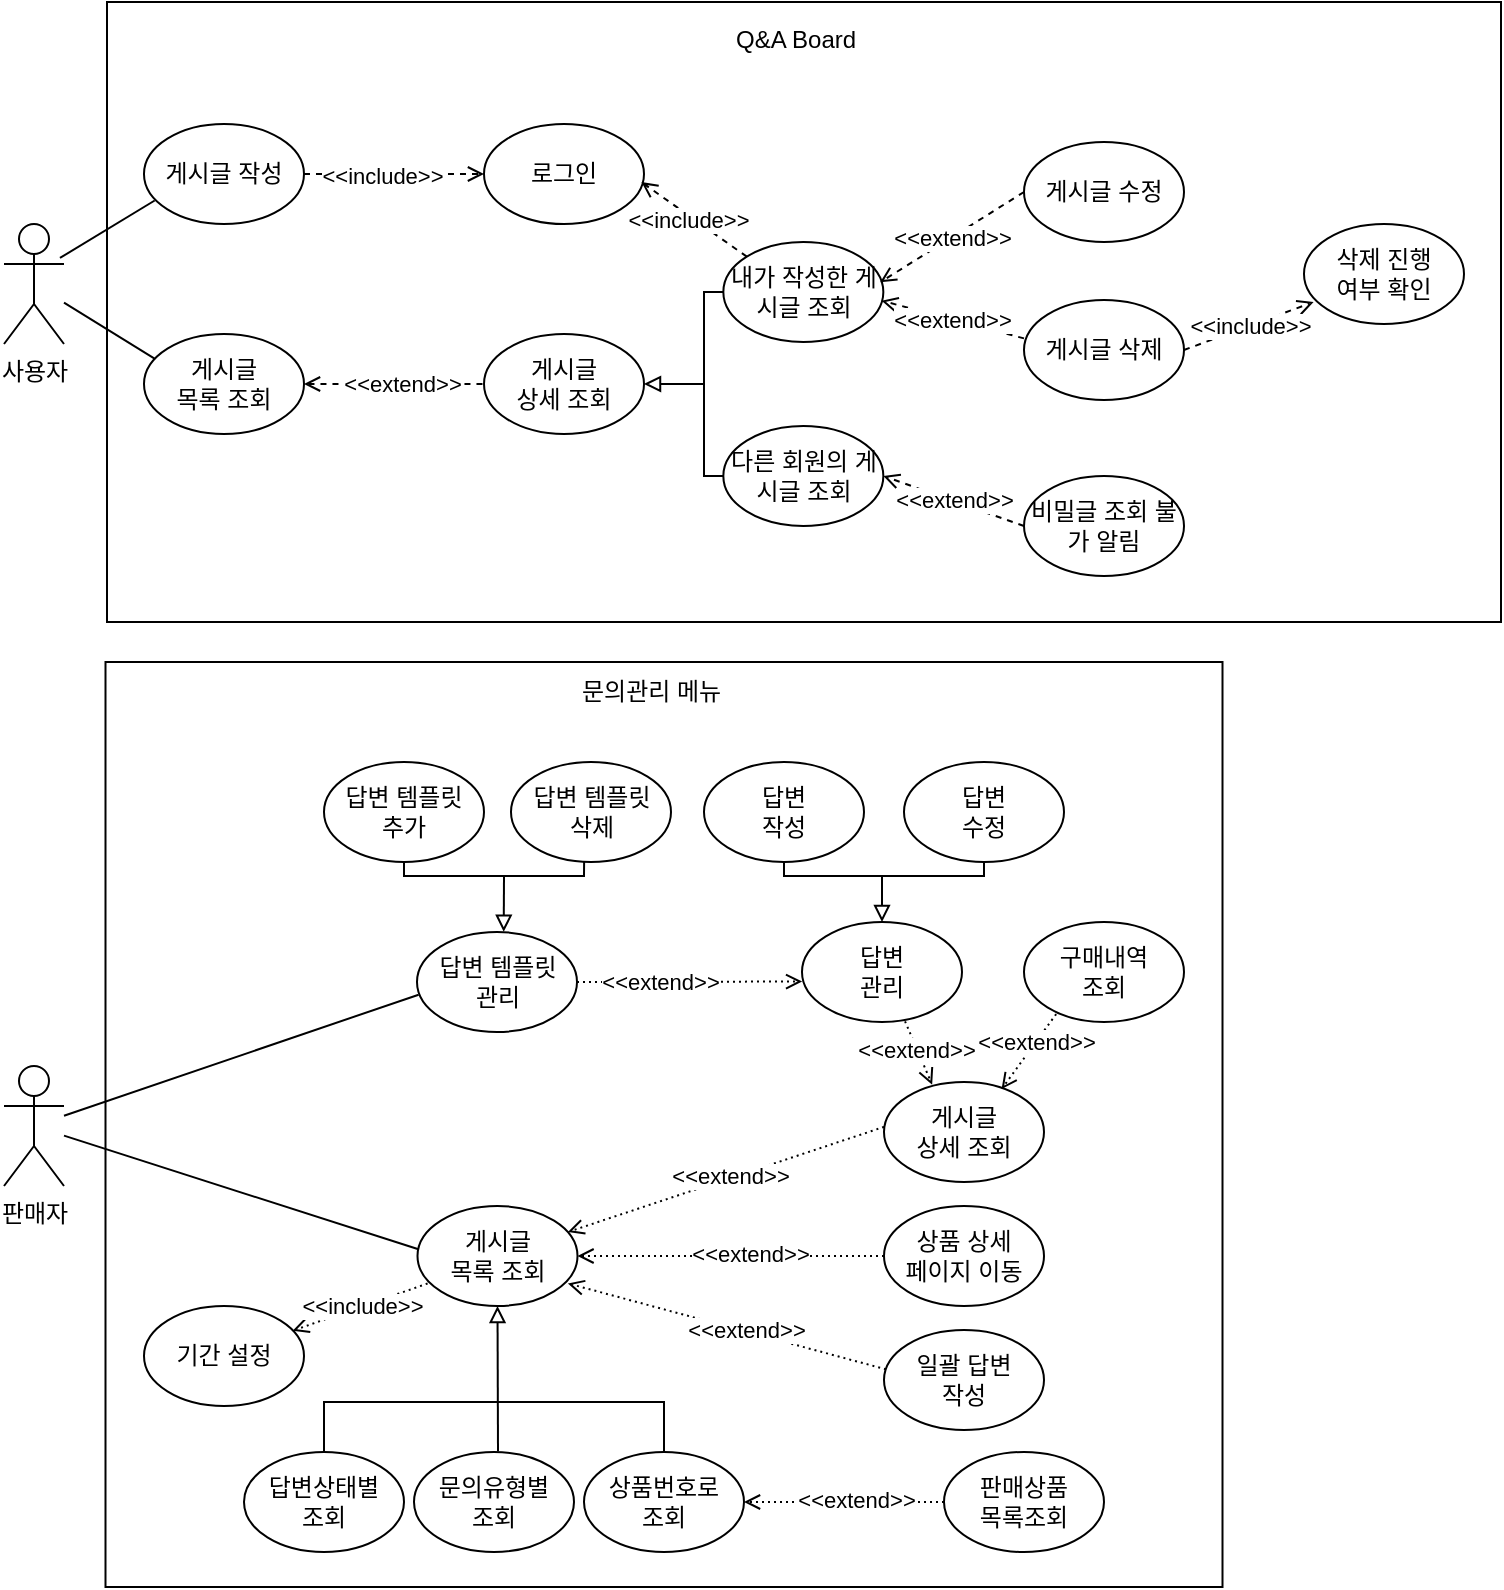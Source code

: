 <mxfile version="21.5.0" type="device">
  <diagram name="페이지-1" id="sCeh7js2PacDHhThQP-2">
    <mxGraphModel dx="1484" dy="764" grid="1" gridSize="10" guides="1" tooltips="1" connect="1" arrows="1" fold="1" page="1" pageScale="1" pageWidth="827" pageHeight="1169" math="0" shadow="0">
      <root>
        <mxCell id="0" />
        <mxCell id="1" parent="0" />
        <mxCell id="3dexwqq_Uw5oGMPtdeeT-1" value="" style="rounded=0;whiteSpace=wrap;html=1;fillColor=none;container=0;" parent="1" vertex="1">
          <mxGeometry x="81.5" y="10" width="697" height="310" as="geometry" />
        </mxCell>
        <mxCell id="u32HJfG-j2qVjE7ilr1I-1" value="사용자" style="shape=umlActor;verticalLabelPosition=bottom;verticalAlign=top;html=1;" parent="1" vertex="1">
          <mxGeometry x="30" y="121" width="30" height="60" as="geometry" />
        </mxCell>
        <mxCell id="u32HJfG-j2qVjE7ilr1I-16" value="" style="endArrow=none;endFill=0;endSize=12;html=1;rounded=0;startArrow=none;startFill=0;entryX=0.071;entryY=0.251;entryDx=0;entryDy=0;entryPerimeter=0;" parent="1" source="u32HJfG-j2qVjE7ilr1I-1" target="u32HJfG-j2qVjE7ilr1I-4" edge="1">
          <mxGeometry width="160" relative="1" as="geometry">
            <mxPoint x="60" y="114" as="sourcePoint" />
            <mxPoint x="350" y="164" as="targetPoint" />
          </mxGeometry>
        </mxCell>
        <mxCell id="3dexwqq_Uw5oGMPtdeeT-2" value="Q&amp;amp;A Board" style="text;strokeColor=none;fillColor=none;align=left;verticalAlign=middle;spacingLeft=4;spacingRight=4;overflow=hidden;points=[[0,0.5],[1,0.5]];portConstraint=eastwest;rotatable=0;whiteSpace=wrap;html=1;" parent="1" vertex="1">
          <mxGeometry x="389.998" y="14" width="80" height="30" as="geometry" />
        </mxCell>
        <mxCell id="3dexwqq_Uw5oGMPtdeeT-24" value="" style="rounded=0;whiteSpace=wrap;html=1;fillColor=none;" parent="1" vertex="1">
          <mxGeometry x="80.75" y="340" width="558.5" height="462.5" as="geometry" />
        </mxCell>
        <mxCell id="3dexwqq_Uw5oGMPtdeeT-25" value="판매자" style="shape=umlActor;verticalLabelPosition=bottom;verticalAlign=top;html=1;" parent="1" vertex="1">
          <mxGeometry x="30" y="542" width="30" height="60" as="geometry" />
        </mxCell>
        <mxCell id="3dexwqq_Uw5oGMPtdeeT-27" value="문의관리 메뉴" style="text;strokeColor=none;fillColor=none;align=left;verticalAlign=middle;spacingLeft=4;spacingRight=4;overflow=hidden;points=[[0,0.5],[1,0.5]];portConstraint=eastwest;rotatable=0;whiteSpace=wrap;html=1;" parent="1" vertex="1">
          <mxGeometry x="313.25" y="340" width="93.5" height="30" as="geometry" />
        </mxCell>
        <mxCell id="3dexwqq_Uw5oGMPtdeeT-35" value="" style="endArrow=none;endFill=0;endSize=12;html=1;rounded=0;entryX=0.006;entryY=0.433;entryDx=0;entryDy=0;entryPerimeter=0;" parent="1" source="3dexwqq_Uw5oGMPtdeeT-25" target="3dexwqq_Uw5oGMPtdeeT-32" edge="1">
          <mxGeometry width="160" relative="1" as="geometry">
            <mxPoint x="186.8" y="527.6" as="sourcePoint" />
            <mxPoint x="220" y="455" as="targetPoint" />
          </mxGeometry>
        </mxCell>
        <mxCell id="JiDMJ8DDpeodRAaJG3Ce-58" value="" style="endArrow=none;endFill=0;endSize=12;html=1;rounded=0;entryX=0.01;entryY=0.627;entryDx=0;entryDy=0;entryPerimeter=0;" edge="1" parent="1" source="3dexwqq_Uw5oGMPtdeeT-25" target="JiDMJ8DDpeodRAaJG3Ce-57">
          <mxGeometry width="160" relative="1" as="geometry">
            <mxPoint x="186.64" y="507.0" as="sourcePoint" />
            <mxPoint x="272" y="569" as="targetPoint" />
          </mxGeometry>
        </mxCell>
        <mxCell id="JiDMJ8DDpeodRAaJG3Ce-82" value="" style="endArrow=none;endFill=0;endSize=12;html=1;rounded=0;startArrow=none;startFill=0;entryX=0.067;entryY=0.765;entryDx=0;entryDy=0;exitX=0.933;exitY=0.283;exitDx=0;exitDy=0;exitPerimeter=0;entryPerimeter=0;" edge="1" parent="1" source="u32HJfG-j2qVjE7ilr1I-1" target="u32HJfG-j2qVjE7ilr1I-5">
          <mxGeometry width="160" relative="1" as="geometry">
            <mxPoint x="70" y="165" as="sourcePoint" />
            <mxPoint x="113" y="176" as="targetPoint" />
          </mxGeometry>
        </mxCell>
        <mxCell id="JiDMJ8DDpeodRAaJG3Ce-104" value="" style="group" vertex="1" connectable="0" parent="1">
          <mxGeometry x="100" y="390" width="520" height="395" as="geometry" />
        </mxCell>
        <mxCell id="3dexwqq_Uw5oGMPtdeeT-32" value="게시글 &lt;br&gt;목록 조회" style="ellipse;whiteSpace=wrap;html=1;" parent="JiDMJ8DDpeodRAaJG3Ce-104" vertex="1">
          <mxGeometry x="136.75" y="222" width="80" height="50" as="geometry" />
        </mxCell>
        <mxCell id="3dexwqq_Uw5oGMPtdeeT-38" style="edgeStyle=orthogonalEdgeStyle;rounded=0;orthogonalLoop=1;jettySize=auto;html=1;exitX=0.5;exitY=1;exitDx=0;exitDy=0;" parent="JiDMJ8DDpeodRAaJG3Ce-104" source="3dexwqq_Uw5oGMPtdeeT-32" target="3dexwqq_Uw5oGMPtdeeT-32" edge="1">
          <mxGeometry relative="1" as="geometry" />
        </mxCell>
        <mxCell id="JiDMJ8DDpeodRAaJG3Ce-48" value="기간 설정" style="ellipse;whiteSpace=wrap;html=1;" vertex="1" parent="JiDMJ8DDpeodRAaJG3Ce-104">
          <mxGeometry y="272" width="80" height="50" as="geometry" />
        </mxCell>
        <mxCell id="JiDMJ8DDpeodRAaJG3Ce-49" value="&amp;lt;&amp;lt;include&amp;gt;&amp;gt;" style="rounded=0;orthogonalLoop=1;jettySize=auto;html=1;dashed=1;dashPattern=1 2;endArrow=open;endFill=0;entryX=0.929;entryY=0.247;entryDx=0;entryDy=0;entryPerimeter=0;exitX=0.063;exitY=0.775;exitDx=0;exitDy=0;exitPerimeter=0;" edge="1" parent="JiDMJ8DDpeodRAaJG3Ce-104" source="3dexwqq_Uw5oGMPtdeeT-32" target="JiDMJ8DDpeodRAaJG3Ce-48">
          <mxGeometry x="-0.024" relative="1" as="geometry">
            <mxPoint as="offset" />
            <mxPoint x="150" y="240" as="sourcePoint" />
            <mxPoint x="60" y="77" as="targetPoint" />
          </mxGeometry>
        </mxCell>
        <mxCell id="JiDMJ8DDpeodRAaJG3Ce-52" value="상품 상세&lt;br&gt;페이지 이동" style="ellipse;whiteSpace=wrap;html=1;" vertex="1" parent="JiDMJ8DDpeodRAaJG3Ce-104">
          <mxGeometry x="370" y="222" width="80" height="50" as="geometry" />
        </mxCell>
        <mxCell id="JiDMJ8DDpeodRAaJG3Ce-53" value="일괄 답변&lt;br&gt;작성" style="ellipse;whiteSpace=wrap;html=1;" vertex="1" parent="JiDMJ8DDpeodRAaJG3Ce-104">
          <mxGeometry x="370" y="284" width="80" height="50" as="geometry" />
        </mxCell>
        <mxCell id="JiDMJ8DDpeodRAaJG3Ce-54" value="게시글 &lt;br&gt;상세 조회" style="ellipse;whiteSpace=wrap;html=1;" vertex="1" parent="JiDMJ8DDpeodRAaJG3Ce-104">
          <mxGeometry x="370" y="160" width="80" height="50" as="geometry" />
        </mxCell>
        <mxCell id="JiDMJ8DDpeodRAaJG3Ce-57" value="답변 템플릿&lt;br&gt;관리" style="ellipse;whiteSpace=wrap;html=1;" vertex="1" parent="JiDMJ8DDpeodRAaJG3Ce-104">
          <mxGeometry x="136.5" y="85" width="80" height="50" as="geometry" />
        </mxCell>
        <mxCell id="JiDMJ8DDpeodRAaJG3Ce-61" value="&amp;lt;&amp;lt;extend&amp;gt;&amp;gt;" style="rounded=0;orthogonalLoop=1;jettySize=auto;html=1;exitX=0;exitY=0.449;exitDx=0;exitDy=0;dashed=1;dashPattern=1 2;endArrow=open;endFill=0;entryX=0.94;entryY=0.26;entryDx=0;entryDy=0;exitPerimeter=0;entryPerimeter=0;" edge="1" parent="JiDMJ8DDpeodRAaJG3Ce-104" source="JiDMJ8DDpeodRAaJG3Ce-54" target="3dexwqq_Uw5oGMPtdeeT-32">
          <mxGeometry x="-0.031" y="-1" relative="1" as="geometry">
            <mxPoint as="offset" />
            <mxPoint x="171" y="196" as="sourcePoint" />
            <mxPoint x="80" y="217" as="targetPoint" />
          </mxGeometry>
        </mxCell>
        <mxCell id="JiDMJ8DDpeodRAaJG3Ce-62" value="&amp;lt;&amp;lt;extend&amp;gt;&amp;gt;" style="rounded=0;orthogonalLoop=1;jettySize=auto;html=1;exitX=0;exitY=0.5;exitDx=0;exitDy=0;dashed=1;dashPattern=1 2;endArrow=open;endFill=0;entryX=1;entryY=0.5;entryDx=0;entryDy=0;" edge="1" parent="JiDMJ8DDpeodRAaJG3Ce-104" source="JiDMJ8DDpeodRAaJG3Ce-52" target="3dexwqq_Uw5oGMPtdeeT-32">
          <mxGeometry x="-0.121" y="-1" relative="1" as="geometry">
            <mxPoint as="offset" />
            <mxPoint x="310" y="127" as="sourcePoint" />
            <mxPoint x="250" y="187" as="targetPoint" />
          </mxGeometry>
        </mxCell>
        <mxCell id="JiDMJ8DDpeodRAaJG3Ce-65" value="구매내역 &lt;br&gt;조회" style="ellipse;whiteSpace=wrap;html=1;" vertex="1" parent="JiDMJ8DDpeodRAaJG3Ce-104">
          <mxGeometry x="440" y="80" width="80" height="50" as="geometry" />
        </mxCell>
        <mxCell id="JiDMJ8DDpeodRAaJG3Ce-72" value="&amp;lt;&amp;lt;extend&amp;gt;&amp;gt;" style="rounded=0;orthogonalLoop=1;jettySize=auto;html=1;dashed=1;dashPattern=1 2;endArrow=open;endFill=0;entryX=0.001;entryY=0.595;entryDx=0;entryDy=0;entryPerimeter=0;exitX=1;exitY=0.5;exitDx=0;exitDy=0;" edge="1" parent="JiDMJ8DDpeodRAaJG3Ce-104" source="JiDMJ8DDpeodRAaJG3Ce-57" target="JiDMJ8DDpeodRAaJG3Ce-67">
          <mxGeometry x="-0.259" relative="1" as="geometry">
            <mxPoint as="offset" />
            <mxPoint x="130" y="122" as="sourcePoint" />
            <mxPoint x="210" y="162" as="targetPoint" />
          </mxGeometry>
        </mxCell>
        <mxCell id="JiDMJ8DDpeodRAaJG3Ce-73" value="&amp;lt;&amp;lt;extend&amp;gt;&amp;gt;" style="rounded=0;orthogonalLoop=1;jettySize=auto;html=1;exitX=0.201;exitY=0.921;exitDx=0;exitDy=0;dashed=1;dashPattern=1 2;endArrow=open;endFill=0;entryX=0.735;entryY=0.071;entryDx=0;entryDy=0;entryPerimeter=0;exitPerimeter=0;" edge="1" parent="JiDMJ8DDpeodRAaJG3Ce-104" source="JiDMJ8DDpeodRAaJG3Ce-65" target="JiDMJ8DDpeodRAaJG3Ce-54">
          <mxGeometry x="-0.259" relative="1" as="geometry">
            <mxPoint as="offset" />
            <mxPoint x="470" y="107" as="sourcePoint" />
            <mxPoint x="470" y="175" as="targetPoint" />
          </mxGeometry>
        </mxCell>
        <mxCell id="JiDMJ8DDpeodRAaJG3Ce-77" value="&amp;lt;&amp;lt;extend&amp;gt;&amp;gt;" style="rounded=0;orthogonalLoop=1;jettySize=auto;html=1;exitX=0.644;exitY=0.993;exitDx=0;exitDy=0;dashed=1;dashPattern=1 2;endArrow=open;endFill=0;entryX=0.301;entryY=0.027;entryDx=0;entryDy=0;exitPerimeter=0;entryPerimeter=0;" edge="1" parent="JiDMJ8DDpeodRAaJG3Ce-104" source="JiDMJ8DDpeodRAaJG3Ce-67" target="JiDMJ8DDpeodRAaJG3Ce-54">
          <mxGeometry x="-0.091" y="-1" relative="1" as="geometry">
            <mxPoint as="offset" />
            <mxPoint x="470" y="107" as="sourcePoint" />
            <mxPoint x="470" y="175" as="targetPoint" />
          </mxGeometry>
        </mxCell>
        <mxCell id="JiDMJ8DDpeodRAaJG3Ce-67" value="답변 &lt;br&gt;관리" style="ellipse;whiteSpace=wrap;html=1;" vertex="1" parent="JiDMJ8DDpeodRAaJG3Ce-104">
          <mxGeometry x="329" y="80" width="80" height="50" as="geometry" />
        </mxCell>
        <mxCell id="JiDMJ8DDpeodRAaJG3Ce-96" value="" style="endArrow=block;html=1;rounded=0;exitX=0.525;exitY=-0.007;exitDx=0;exitDy=0;entryX=0.5;entryY=1;entryDx=0;entryDy=0;endFill=0;exitPerimeter=0;" edge="1" parent="JiDMJ8DDpeodRAaJG3Ce-104" source="JiDMJ8DDpeodRAaJG3Ce-38" target="3dexwqq_Uw5oGMPtdeeT-32">
          <mxGeometry width="50" height="50" relative="1" as="geometry">
            <mxPoint x="350" y="252" as="sourcePoint" />
            <mxPoint x="400" y="202" as="targetPoint" />
          </mxGeometry>
        </mxCell>
        <mxCell id="JiDMJ8DDpeodRAaJG3Ce-98" value="&amp;lt;&amp;lt;extend&amp;gt;&amp;gt;" style="rounded=0;orthogonalLoop=1;jettySize=auto;html=1;dashed=1;dashPattern=1 2;endArrow=open;endFill=0;entryX=0.94;entryY=0.774;entryDx=0;entryDy=0;entryPerimeter=0;exitX=0.012;exitY=0.393;exitDx=0;exitDy=0;exitPerimeter=0;" edge="1" parent="JiDMJ8DDpeodRAaJG3Ce-104" source="JiDMJ8DDpeodRAaJG3Ce-53" target="3dexwqq_Uw5oGMPtdeeT-32">
          <mxGeometry x="-0.121" y="-1" relative="1" as="geometry">
            <mxPoint as="offset" />
            <mxPoint x="310" y="330" as="sourcePoint" />
            <mxPoint x="118" y="249" as="targetPoint" />
          </mxGeometry>
        </mxCell>
        <mxCell id="JiDMJ8DDpeodRAaJG3Ce-99" value="" style="group" vertex="1" connectable="0" parent="JiDMJ8DDpeodRAaJG3Ce-104">
          <mxGeometry x="90" width="173.5" height="57" as="geometry" />
        </mxCell>
        <mxCell id="JiDMJ8DDpeodRAaJG3Ce-84" value="답변 템플릿&lt;br&gt;추가" style="ellipse;whiteSpace=wrap;html=1;" vertex="1" parent="JiDMJ8DDpeodRAaJG3Ce-99">
          <mxGeometry width="80" height="50" as="geometry" />
        </mxCell>
        <mxCell id="JiDMJ8DDpeodRAaJG3Ce-85" value="답변 템플릿&lt;br&gt;삭제" style="ellipse;whiteSpace=wrap;html=1;" vertex="1" parent="JiDMJ8DDpeodRAaJG3Ce-99">
          <mxGeometry x="93.5" width="80" height="50" as="geometry" />
        </mxCell>
        <mxCell id="JiDMJ8DDpeodRAaJG3Ce-86" value="" style="endArrow=none;html=1;rounded=0;entryX=0.5;entryY=1;entryDx=0;entryDy=0;exitX=0.457;exitY=0.998;exitDx=0;exitDy=0;exitPerimeter=0;" edge="1" parent="JiDMJ8DDpeodRAaJG3Ce-99" source="JiDMJ8DDpeodRAaJG3Ce-85" target="JiDMJ8DDpeodRAaJG3Ce-84">
          <mxGeometry width="50" height="50" relative="1" as="geometry">
            <mxPoint x="220" y="177" as="sourcePoint" />
            <mxPoint x="270" y="127" as="targetPoint" />
            <Array as="points">
              <mxPoint x="130" y="57" />
              <mxPoint x="120" y="57" />
              <mxPoint x="110" y="57" />
              <mxPoint x="90" y="57" />
              <mxPoint x="60" y="57" />
              <mxPoint x="40" y="57" />
            </Array>
          </mxGeometry>
        </mxCell>
        <mxCell id="JiDMJ8DDpeodRAaJG3Ce-87" value="" style="endArrow=block;html=1;rounded=0;entryX=0.542;entryY=-0.002;entryDx=0;entryDy=0;entryPerimeter=0;endFill=0;" edge="1" parent="JiDMJ8DDpeodRAaJG3Ce-99" target="JiDMJ8DDpeodRAaJG3Ce-57">
          <mxGeometry width="50" height="50" relative="1" as="geometry">
            <mxPoint x="90" y="57" as="sourcePoint" />
            <mxPoint x="90" y="77" as="targetPoint" />
          </mxGeometry>
        </mxCell>
        <mxCell id="JiDMJ8DDpeodRAaJG3Ce-100" value="" style="group" vertex="1" connectable="0" parent="JiDMJ8DDpeodRAaJG3Ce-104">
          <mxGeometry x="280" width="180" height="57" as="geometry" />
        </mxCell>
        <mxCell id="3dexwqq_Uw5oGMPtdeeT-41" value="답변 &lt;br&gt;작성" style="ellipse;whiteSpace=wrap;html=1;" parent="JiDMJ8DDpeodRAaJG3Ce-100" vertex="1">
          <mxGeometry width="80" height="50" as="geometry" />
        </mxCell>
        <mxCell id="3dexwqq_Uw5oGMPtdeeT-54" value="답변 &lt;br&gt;수정" style="ellipse;whiteSpace=wrap;html=1;" parent="JiDMJ8DDpeodRAaJG3Ce-100" vertex="1">
          <mxGeometry x="100" width="80" height="50" as="geometry" />
        </mxCell>
        <mxCell id="JiDMJ8DDpeodRAaJG3Ce-69" value="" style="endArrow=block;html=1;rounded=0;endFill=0;entryX=0.5;entryY=0;entryDx=0;entryDy=0;" edge="1" parent="JiDMJ8DDpeodRAaJG3Ce-100" target="JiDMJ8DDpeodRAaJG3Ce-67">
          <mxGeometry width="50" height="50" relative="1" as="geometry">
            <mxPoint x="89" y="57" as="sourcePoint" />
            <mxPoint x="130" y="47" as="targetPoint" />
          </mxGeometry>
        </mxCell>
        <mxCell id="JiDMJ8DDpeodRAaJG3Ce-92" value="" style="endArrow=none;html=1;rounded=0;exitX=0.5;exitY=1;exitDx=0;exitDy=0;entryX=0.5;entryY=1;entryDx=0;entryDy=0;" edge="1" parent="JiDMJ8DDpeodRAaJG3Ce-100" source="3dexwqq_Uw5oGMPtdeeT-41" target="3dexwqq_Uw5oGMPtdeeT-54">
          <mxGeometry width="50" height="50" relative="1" as="geometry">
            <mxPoint x="100" y="77" as="sourcePoint" />
            <mxPoint x="150" y="27" as="targetPoint" />
            <Array as="points">
              <mxPoint x="40" y="57" />
              <mxPoint x="90" y="57" />
              <mxPoint x="140" y="57" />
            </Array>
          </mxGeometry>
        </mxCell>
        <mxCell id="JiDMJ8DDpeodRAaJG3Ce-101" value="" style="group" vertex="1" connectable="0" parent="JiDMJ8DDpeodRAaJG3Ce-104">
          <mxGeometry x="50" y="320" width="250" height="75" as="geometry" />
        </mxCell>
        <mxCell id="JiDMJ8DDpeodRAaJG3Ce-37" value="답변상태별&lt;br style=&quot;border-color: var(--border-color);&quot;&gt;조회" style="ellipse;whiteSpace=wrap;html=1;rotation=0;" vertex="1" parent="JiDMJ8DDpeodRAaJG3Ce-101">
          <mxGeometry y="25" width="80" height="50" as="geometry" />
        </mxCell>
        <mxCell id="JiDMJ8DDpeodRAaJG3Ce-93" value="" style="endArrow=none;html=1;rounded=0;exitX=0.5;exitY=0;exitDx=0;exitDy=0;entryX=0.5;entryY=0;entryDx=0;entryDy=0;" edge="1" parent="JiDMJ8DDpeodRAaJG3Ce-101" source="JiDMJ8DDpeodRAaJG3Ce-36" target="JiDMJ8DDpeodRAaJG3Ce-37">
          <mxGeometry width="50" height="50" relative="1" as="geometry">
            <mxPoint x="70" y="-180" as="sourcePoint" />
            <mxPoint x="50" y="10" as="targetPoint" />
            <Array as="points">
              <mxPoint x="210" />
              <mxPoint x="185" />
              <mxPoint x="150" />
              <mxPoint x="65" />
              <mxPoint x="40" />
            </Array>
          </mxGeometry>
        </mxCell>
        <mxCell id="JiDMJ8DDpeodRAaJG3Ce-36" value="&lt;div&gt;상품번호로&lt;/div&gt;&lt;div&gt;조회&lt;/div&gt;" style="ellipse;whiteSpace=wrap;html=1;rotation=0;" vertex="1" parent="JiDMJ8DDpeodRAaJG3Ce-101">
          <mxGeometry x="170" y="25" width="80" height="50" as="geometry" />
        </mxCell>
        <mxCell id="JiDMJ8DDpeodRAaJG3Ce-38" value="문의유형별&lt;br&gt;조회" style="ellipse;whiteSpace=wrap;html=1;rotation=0;container=0;" vertex="1" parent="JiDMJ8DDpeodRAaJG3Ce-101">
          <mxGeometry x="85" y="25" width="80" height="50" as="geometry" />
        </mxCell>
        <mxCell id="JiDMJ8DDpeodRAaJG3Ce-102" value="판매상품&lt;br&gt;목록조회" style="ellipse;whiteSpace=wrap;html=1;rotation=0;" vertex="1" parent="JiDMJ8DDpeodRAaJG3Ce-104">
          <mxGeometry x="400" y="345" width="80" height="50" as="geometry" />
        </mxCell>
        <mxCell id="JiDMJ8DDpeodRAaJG3Ce-103" value="&amp;lt;&amp;lt;extend&amp;gt;&amp;gt;" style="rounded=0;orthogonalLoop=1;jettySize=auto;html=1;dashed=1;dashPattern=1 2;endArrow=open;endFill=0;entryX=1;entryY=0.5;entryDx=0;entryDy=0;exitX=0;exitY=0.5;exitDx=0;exitDy=0;" edge="1" parent="JiDMJ8DDpeodRAaJG3Ce-104" source="JiDMJ8DDpeodRAaJG3Ce-102" target="JiDMJ8DDpeodRAaJG3Ce-36">
          <mxGeometry x="-0.121" y="-1" relative="1" as="geometry">
            <mxPoint as="offset" />
            <mxPoint x="381" y="314" as="sourcePoint" />
            <mxPoint x="222" y="271" as="targetPoint" />
          </mxGeometry>
        </mxCell>
        <mxCell id="JiDMJ8DDpeodRAaJG3Ce-105" value="" style="group" vertex="1" connectable="0" parent="1">
          <mxGeometry x="99.995" y="71" width="660.005" height="226" as="geometry" />
        </mxCell>
        <mxCell id="u32HJfG-j2qVjE7ilr1I-4" value="게시글&lt;br&gt;목록 조회" style="ellipse;whiteSpace=wrap;html=1;" parent="JiDMJ8DDpeodRAaJG3Ce-105" vertex="1">
          <mxGeometry x="0.005" y="105" width="80" height="50" as="geometry" />
        </mxCell>
        <mxCell id="u32HJfG-j2qVjE7ilr1I-18" value="" style="endArrow=none;endFill=0;endSize=12;html=1;rounded=0;exitX=1;exitY=0.5;exitDx=0;exitDy=0;entryX=0;entryY=0.5;entryDx=0;entryDy=0;startArrow=open;startFill=0;dashed=1;" parent="JiDMJ8DDpeodRAaJG3Ce-105" source="u32HJfG-j2qVjE7ilr1I-4" target="u32HJfG-j2qVjE7ilr1I-7" edge="1">
          <mxGeometry width="160" relative="1" as="geometry">
            <mxPoint x="83.005" y="42" as="sourcePoint" />
            <mxPoint x="120.005" y="18" as="targetPoint" />
          </mxGeometry>
        </mxCell>
        <mxCell id="JiDMJ8DDpeodRAaJG3Ce-79" value="&amp;lt;&amp;lt;extend&amp;gt;&amp;gt;" style="edgeLabel;html=1;align=center;verticalAlign=middle;resizable=0;points=[];" vertex="1" connectable="0" parent="u32HJfG-j2qVjE7ilr1I-18">
          <mxGeometry x="0.307" relative="1" as="geometry">
            <mxPoint x="-10" as="offset" />
          </mxGeometry>
        </mxCell>
        <mxCell id="u32HJfG-j2qVjE7ilr1I-5" value="게시글 작성" style="ellipse;whiteSpace=wrap;html=1;" parent="JiDMJ8DDpeodRAaJG3Ce-105" vertex="1">
          <mxGeometry width="80" height="50" as="geometry" />
        </mxCell>
        <mxCell id="3dexwqq_Uw5oGMPtdeeT-5" value="로그인" style="ellipse;whiteSpace=wrap;html=1;" parent="JiDMJ8DDpeodRAaJG3Ce-105" vertex="1">
          <mxGeometry x="170.005" width="80" height="50" as="geometry" />
        </mxCell>
        <mxCell id="3dexwqq_Uw5oGMPtdeeT-8" value="&amp;lt;&amp;lt;include&amp;gt;&amp;gt;" style="rounded=0;orthogonalLoop=1;jettySize=auto;html=1;exitX=1;exitY=0.5;exitDx=0;exitDy=0;dashed=1;endArrow=open;endFill=0;entryX=0;entryY=0.5;entryDx=0;entryDy=0;" parent="JiDMJ8DDpeodRAaJG3Ce-105" source="u32HJfG-j2qVjE7ilr1I-5" target="3dexwqq_Uw5oGMPtdeeT-5" edge="1">
          <mxGeometry x="-0.131" y="-1" relative="1" as="geometry">
            <mxPoint as="offset" />
          </mxGeometry>
        </mxCell>
        <mxCell id="3dexwqq_Uw5oGMPtdeeT-18" value="&amp;lt;&amp;lt;include&amp;gt;&amp;gt;" style="rounded=0;orthogonalLoop=1;jettySize=auto;html=1;exitX=0;exitY=0;exitDx=0;exitDy=0;dashed=1;endArrow=open;endFill=0;entryX=0.984;entryY=0.581;entryDx=0;entryDy=0;entryPerimeter=0;" parent="JiDMJ8DDpeodRAaJG3Ce-105" source="3dexwqq_Uw5oGMPtdeeT-14" target="3dexwqq_Uw5oGMPtdeeT-5" edge="1">
          <mxGeometry x="0.074" y="2" relative="1" as="geometry">
            <mxPoint x="196.005" y="44" as="sourcePoint" />
            <mxPoint x="290.005" y="44" as="targetPoint" />
            <mxPoint as="offset" />
          </mxGeometry>
        </mxCell>
        <mxCell id="JiDMJ8DDpeodRAaJG3Ce-2" value="삭제 진행&lt;br&gt;여부 확인" style="ellipse;whiteSpace=wrap;html=1;" vertex="1" parent="JiDMJ8DDpeodRAaJG3Ce-105">
          <mxGeometry x="580.005" y="50" width="80" height="50" as="geometry" />
        </mxCell>
        <mxCell id="u32HJfG-j2qVjE7ilr1I-6" value="게시글 수정" style="ellipse;whiteSpace=wrap;html=1;" parent="JiDMJ8DDpeodRAaJG3Ce-105" vertex="1">
          <mxGeometry x="440.006" y="9" width="80" height="50" as="geometry" />
        </mxCell>
        <mxCell id="u32HJfG-j2qVjE7ilr1I-9" value="게시글 삭제" style="ellipse;whiteSpace=wrap;html=1;" parent="JiDMJ8DDpeodRAaJG3Ce-105" vertex="1">
          <mxGeometry x="440.006" y="88" width="80" height="50" as="geometry" />
        </mxCell>
        <mxCell id="JiDMJ8DDpeodRAaJG3Ce-3" value="&amp;lt;&amp;lt;include&amp;gt;&amp;gt;" style="rounded=0;orthogonalLoop=1;jettySize=auto;html=1;exitX=1;exitY=0.5;exitDx=0;exitDy=0;dashed=1;endArrow=open;endFill=0;entryX=0.06;entryY=0.78;entryDx=0;entryDy=0;entryPerimeter=0;" edge="1" parent="JiDMJ8DDpeodRAaJG3Ce-105" source="u32HJfG-j2qVjE7ilr1I-9" target="JiDMJ8DDpeodRAaJG3Ce-2">
          <mxGeometry x="0.015" relative="1" as="geometry">
            <mxPoint x="340.445" y="125" as="sourcePoint" />
            <mxPoint x="391.252" y="62" as="targetPoint" />
            <mxPoint as="offset" />
          </mxGeometry>
        </mxCell>
        <mxCell id="u32HJfG-j2qVjE7ilr1I-7" value="게시글 &lt;br&gt;상세 조회" style="ellipse;whiteSpace=wrap;html=1;" parent="JiDMJ8DDpeodRAaJG3Ce-105" vertex="1">
          <mxGeometry x="170.009" y="105" width="80" height="50" as="geometry" />
        </mxCell>
        <mxCell id="JiDMJ8DDpeodRAaJG3Ce-64" value="" style="group" vertex="1" connectable="0" parent="JiDMJ8DDpeodRAaJG3Ce-105">
          <mxGeometry x="280.005" y="59" width="87.035" height="142" as="geometry" />
        </mxCell>
        <mxCell id="3dexwqq_Uw5oGMPtdeeT-14" value="내가 작성한 게시글 조회" style="ellipse;whiteSpace=wrap;html=1;" parent="JiDMJ8DDpeodRAaJG3Ce-64" vertex="1">
          <mxGeometry x="9.671" width="80" height="50" as="geometry" />
        </mxCell>
        <mxCell id="3dexwqq_Uw5oGMPtdeeT-15" value="다른 회원의 게시글 조회" style="ellipse;whiteSpace=wrap;html=1;" parent="JiDMJ8DDpeodRAaJG3Ce-64" vertex="1">
          <mxGeometry x="9.671" y="92" width="80" height="50" as="geometry" />
        </mxCell>
        <mxCell id="3dexwqq_Uw5oGMPtdeeT-16" value="" style="endArrow=none;html=1;rounded=0;exitX=0;exitY=0.5;exitDx=0;exitDy=0;edgeStyle=orthogonalEdgeStyle;entryX=0;entryY=0.5;entryDx=0;entryDy=0;" parent="JiDMJ8DDpeodRAaJG3Ce-64" source="3dexwqq_Uw5oGMPtdeeT-14" target="3dexwqq_Uw5oGMPtdeeT-15" edge="1">
          <mxGeometry width="50" height="50" relative="1" as="geometry">
            <mxPoint x="-38.682" y="80" as="sourcePoint" />
            <mxPoint x="9.671" y="30" as="targetPoint" />
            <Array as="points">
              <mxPoint y="25" />
              <mxPoint y="117" />
            </Array>
          </mxGeometry>
        </mxCell>
        <mxCell id="3dexwqq_Uw5oGMPtdeeT-17" value="" style="endArrow=block;html=1;rounded=0;entryX=1;entryY=0.5;entryDx=0;entryDy=0;endFill=0;" parent="JiDMJ8DDpeodRAaJG3Ce-64" target="u32HJfG-j2qVjE7ilr1I-7" edge="1">
          <mxGeometry width="50" height="50" relative="1" as="geometry">
            <mxPoint x="-0.001" y="71" as="sourcePoint" />
            <mxPoint x="9.671" y="30" as="targetPoint" />
          </mxGeometry>
        </mxCell>
        <mxCell id="3dexwqq_Uw5oGMPtdeeT-11" value="비밀글 조회 불가 알림" style="ellipse;whiteSpace=wrap;html=1;" parent="JiDMJ8DDpeodRAaJG3Ce-105" vertex="1">
          <mxGeometry x="440.008" y="176" width="80" height="50" as="geometry" />
        </mxCell>
        <mxCell id="3dexwqq_Uw5oGMPtdeeT-21" value="&amp;lt;&amp;lt;extend&amp;gt;&amp;gt;" style="rounded=0;orthogonalLoop=1;jettySize=auto;html=1;exitX=0;exitY=0.5;exitDx=0;exitDy=0;dashed=1;endArrow=open;endFill=0;entryX=1;entryY=0.5;entryDx=0;entryDy=0;" parent="JiDMJ8DDpeodRAaJG3Ce-105" source="3dexwqq_Uw5oGMPtdeeT-11" target="3dexwqq_Uw5oGMPtdeeT-15" edge="1">
          <mxGeometry x="0.007" relative="1" as="geometry">
            <mxPoint x="270.219" y="125" as="sourcePoint" />
            <mxPoint x="324.374" y="62" as="targetPoint" />
            <mxPoint as="offset" />
          </mxGeometry>
        </mxCell>
        <mxCell id="JiDMJ8DDpeodRAaJG3Ce-74" value="&amp;lt;&amp;lt;extend&amp;gt;&amp;gt;" style="rounded=0;orthogonalLoop=1;jettySize=auto;html=1;dashed=1;endArrow=open;endFill=0;entryX=0.989;entryY=0.587;entryDx=0;entryDy=0;entryPerimeter=0;exitX=0;exitY=0.384;exitDx=0;exitDy=0;exitPerimeter=0;" edge="1" parent="JiDMJ8DDpeodRAaJG3Ce-105" source="u32HJfG-j2qVjE7ilr1I-9" target="3dexwqq_Uw5oGMPtdeeT-14">
          <mxGeometry x="0.007" relative="1" as="geometry">
            <mxPoint x="440.005" y="109" as="sourcePoint" />
            <mxPoint x="300.005" y="232" as="targetPoint" />
            <mxPoint as="offset" />
          </mxGeometry>
        </mxCell>
        <mxCell id="JiDMJ8DDpeodRAaJG3Ce-75" value="&amp;lt;&amp;lt;extend&amp;gt;&amp;gt;" style="rounded=0;orthogonalLoop=1;jettySize=auto;html=1;exitX=0;exitY=0.5;exitDx=0;exitDy=0;dashed=1;endArrow=open;endFill=0;entryX=0.98;entryY=0.403;entryDx=0;entryDy=0;entryPerimeter=0;" edge="1" parent="JiDMJ8DDpeodRAaJG3Ce-105" source="u32HJfG-j2qVjE7ilr1I-6" target="3dexwqq_Uw5oGMPtdeeT-14">
          <mxGeometry x="0.007" relative="1" as="geometry">
            <mxPoint x="390.005" y="165" as="sourcePoint" />
            <mxPoint x="297.005" y="151" as="targetPoint" />
            <mxPoint as="offset" />
          </mxGeometry>
        </mxCell>
        <mxCell id="3dexwqq_Uw5oGMPtdeeT-10" style="edgeStyle=orthogonalEdgeStyle;rounded=0;orthogonalLoop=1;jettySize=auto;html=1;exitX=0.5;exitY=1;exitDx=0;exitDy=0;" parent="JiDMJ8DDpeodRAaJG3Ce-105" source="u32HJfG-j2qVjE7ilr1I-7" target="u32HJfG-j2qVjE7ilr1I-7" edge="1">
          <mxGeometry relative="1" as="geometry" />
        </mxCell>
      </root>
    </mxGraphModel>
  </diagram>
</mxfile>

